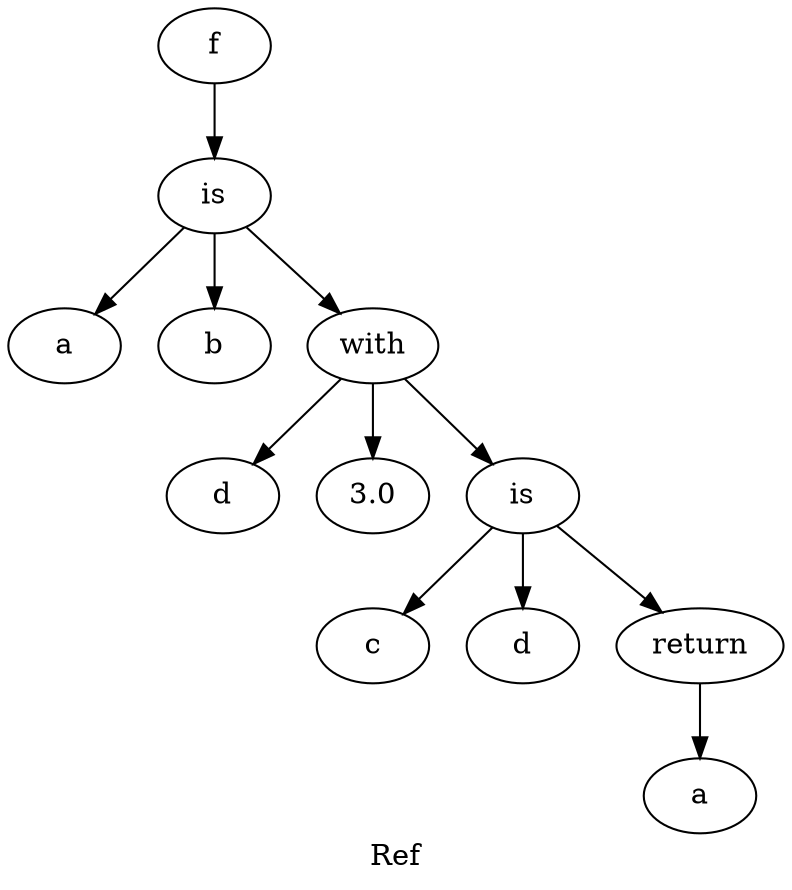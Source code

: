 digraph grafo {
  label="Ref";
  88167088652352 [ label="f" ];
  88167088652352 -> 88167088652592;
  88167088652592 [ label="is" ];
  88167088652592 -> 88167088652544;
  88167088652544 [ label="a" ];
  88167088652592 -> 88167088652496;
  88167088652496 [ label="b" ];
  88167088652592 -> 88167088652784;
  88167088652784 [ label="with" ];
  88167088652784 -> 88167088652688;
  88167088652688 [ label="d" ];
  88167088652784 -> 88167088652736;
  88167088652736 [ label="3.0" ];
  88167088652784 -> 88167088652976;
  88167088652976 [ label="is" ];
  88167088652976 -> 88167088652928;
  88167088652928 [ label="c" ];
  88167088652976 -> 88167088652880;
  88167088652880 [ label="d" ];
  88167088652976 -> 88167088653120;
  88167088653120 [ label="return" ];
  88167088653120 -> 88167088653072;
  88167088653072 [ label="a" ];
}
